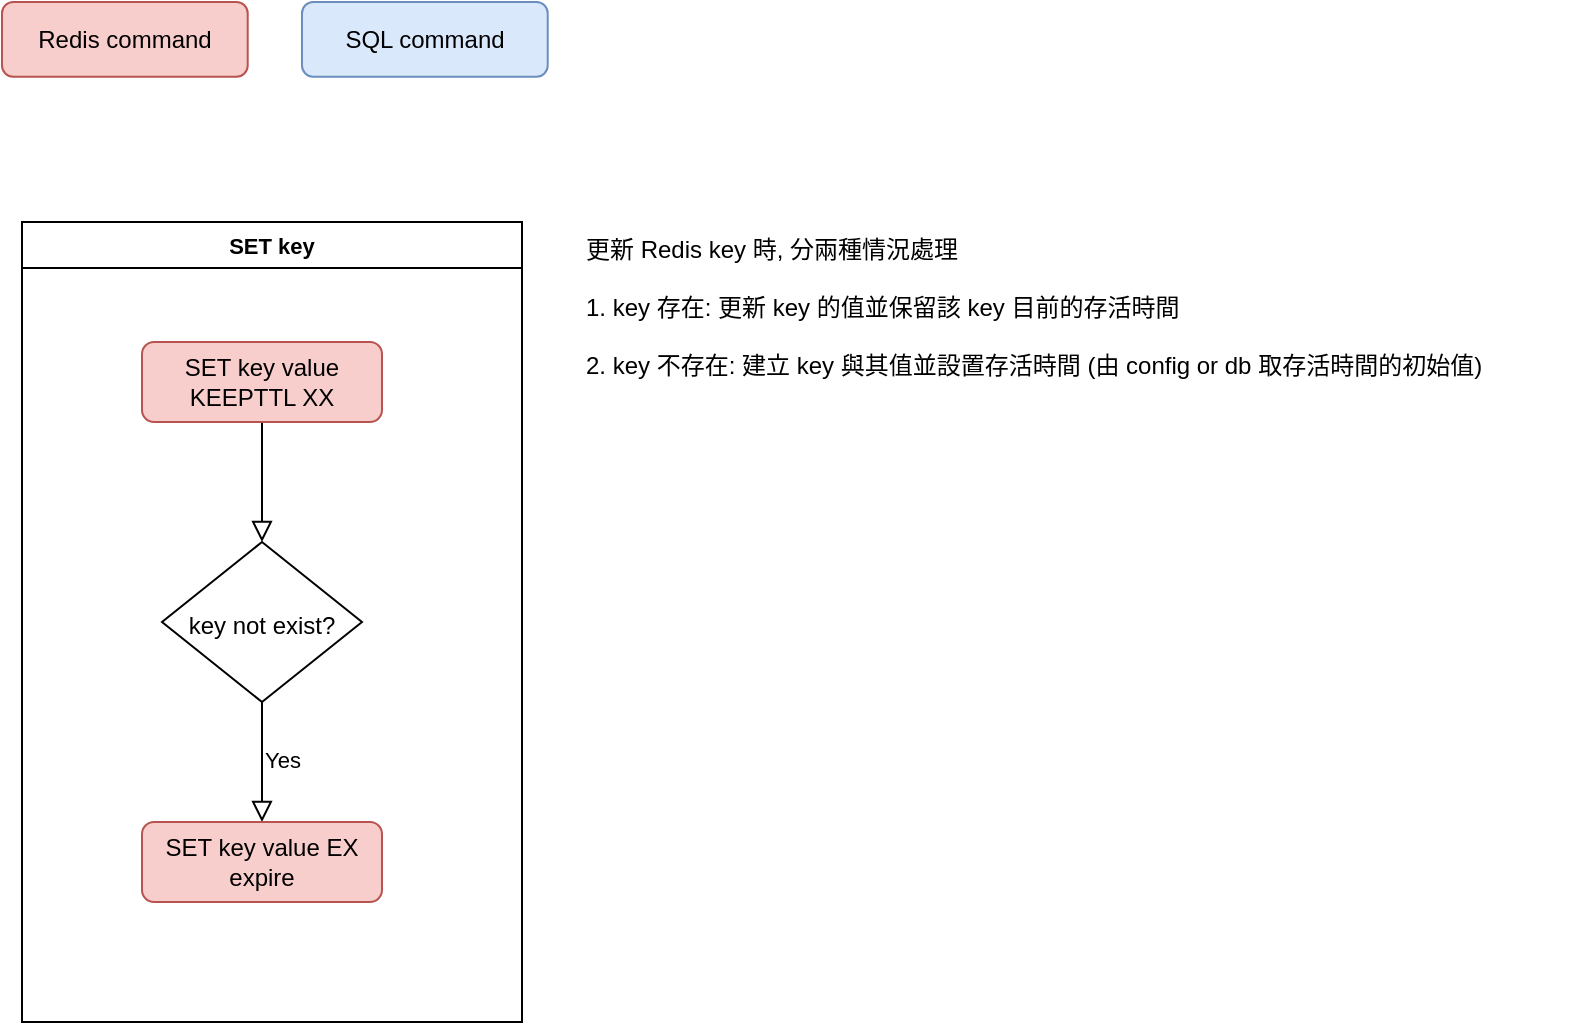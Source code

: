 <mxfile version="22.1.5" type="device" pages="4">
  <diagram id="C5RBs43oDa-KdzZeNtuy" name="SET key">
    <mxGraphModel dx="1674" dy="800" grid="1" gridSize="10" guides="1" tooltips="1" connect="1" arrows="1" fold="1" page="1" pageScale="1" pageWidth="827" pageHeight="1169" math="0" shadow="0">
      <root>
        <mxCell id="WIyWlLk6GJQsqaUBKTNV-0" />
        <mxCell id="WIyWlLk6GJQsqaUBKTNV-1" parent="WIyWlLk6GJQsqaUBKTNV-0" />
        <mxCell id="NfqmnB7G-hZRdipbrKuz-27" value="SET key" style="swimlane;whiteSpace=wrap;html=1;fontFamily=Helvetica;fontSize=11;fontColor=default;" parent="WIyWlLk6GJQsqaUBKTNV-1" vertex="1">
          <mxGeometry x="60" y="150" width="250" height="400" as="geometry" />
        </mxCell>
        <mxCell id="JA8VL27QsJqAFY8B6OJc-2" value="" style="edgeStyle=orthogonalEdgeStyle;shape=connector;rounded=0;orthogonalLoop=1;jettySize=auto;html=1;shadow=0;labelBackgroundColor=none;strokeColor=default;strokeWidth=1;align=center;verticalAlign=middle;fontFamily=Helvetica;fontSize=11;fontColor=default;endArrow=block;endFill=0;endSize=8;" parent="NfqmnB7G-hZRdipbrKuz-27" source="WIyWlLk6GJQsqaUBKTNV-6" target="JA8VL27QsJqAFY8B6OJc-0" edge="1">
          <mxGeometry relative="1" as="geometry">
            <Array as="points">
              <mxPoint x="120" y="270" />
              <mxPoint x="120" y="270" />
            </Array>
          </mxGeometry>
        </mxCell>
        <mxCell id="JA8VL27QsJqAFY8B6OJc-3" value="Yes" style="edgeLabel;html=1;align=center;verticalAlign=middle;resizable=0;points=[];fontSize=11;fontFamily=Helvetica;fontColor=default;" parent="JA8VL27QsJqAFY8B6OJc-2" vertex="1" connectable="0">
          <mxGeometry x="-0.033" relative="1" as="geometry">
            <mxPoint x="10" as="offset" />
          </mxGeometry>
        </mxCell>
        <mxCell id="WIyWlLk6GJQsqaUBKTNV-6" value="key not exist?" style="rhombus;whiteSpace=wrap;html=1;shadow=0;fontFamily=Helvetica;fontSize=12;align=center;strokeWidth=1;spacing=6;spacingTop=3;" parent="NfqmnB7G-hZRdipbrKuz-27" vertex="1">
          <mxGeometry x="70" y="160" width="100" height="80" as="geometry" />
        </mxCell>
        <mxCell id="JA8VL27QsJqAFY8B6OJc-1" value="" style="edgeStyle=orthogonalEdgeStyle;shape=connector;rounded=0;orthogonalLoop=1;jettySize=auto;html=1;shadow=0;labelBackgroundColor=none;strokeColor=default;strokeWidth=1;align=center;verticalAlign=middle;fontFamily=Helvetica;fontSize=11;fontColor=default;endArrow=block;endFill=0;endSize=8;" parent="NfqmnB7G-hZRdipbrKuz-27" source="NfqmnB7G-hZRdipbrKuz-10" target="WIyWlLk6GJQsqaUBKTNV-6" edge="1">
          <mxGeometry relative="1" as="geometry" />
        </mxCell>
        <mxCell id="NfqmnB7G-hZRdipbrKuz-10" value="SET key value KEEPTTL XX" style="rounded=1;whiteSpace=wrap;html=1;fontSize=12;glass=0;strokeWidth=1;shadow=0;fillColor=#f8cecc;strokeColor=#b85450;" parent="NfqmnB7G-hZRdipbrKuz-27" vertex="1">
          <mxGeometry x="60" y="60" width="120" height="40" as="geometry" />
        </mxCell>
        <mxCell id="JA8VL27QsJqAFY8B6OJc-0" value="SET key value EX expire" style="rounded=1;whiteSpace=wrap;html=1;fontSize=12;glass=0;strokeWidth=1;shadow=0;fillColor=#f8cecc;strokeColor=#b85450;" parent="NfqmnB7G-hZRdipbrKuz-27" vertex="1">
          <mxGeometry x="60" y="300" width="120" height="40" as="geometry" />
        </mxCell>
        <mxCell id="NfqmnB7G-hZRdipbrKuz-73" value="Redis command" style="rounded=1;whiteSpace=wrap;html=1;fontSize=12;glass=0;strokeWidth=1;shadow=0;fillColor=#f8cecc;strokeColor=#b85450;" parent="WIyWlLk6GJQsqaUBKTNV-1" vertex="1">
          <mxGeometry x="50.0" y="40.0" width="122.857" height="37.377" as="geometry" />
        </mxCell>
        <mxCell id="NfqmnB7G-hZRdipbrKuz-75" value="SQL command" style="rounded=1;whiteSpace=wrap;html=1;fontSize=12;glass=0;strokeWidth=1;shadow=0;fillColor=#dae8fc;strokeColor=#6c8ebf;" parent="WIyWlLk6GJQsqaUBKTNV-1" vertex="1">
          <mxGeometry x="200.0" y="40.0" width="122.857" height="37.377" as="geometry" />
        </mxCell>
        <mxCell id="JA8VL27QsJqAFY8B6OJc-5" value="更新 Redis key 時, 分兩種情況處理&lt;br style=&quot;font-size: 12px;&quot;&gt;&lt;br style=&quot;font-size: 12px;&quot;&gt;1. key 存在: 更新 key 的值並保留該 key 目前的存活時間&lt;br style=&quot;font-size: 12px;&quot;&gt;&lt;br style=&quot;font-size: 12px;&quot;&gt;2. key 不存在: 建立 key 與其值並設置存活時間 (由 config or db 取存活時間的初始值)" style="text;html=1;strokeColor=none;fillColor=none;align=left;verticalAlign=top;whiteSpace=wrap;rounded=0;fontSize=12;fontFamily=Helvetica;fontColor=default;" parent="WIyWlLk6GJQsqaUBKTNV-1" vertex="1">
          <mxGeometry x="340" y="150" width="500" height="390" as="geometry" />
        </mxCell>
      </root>
    </mxGraphModel>
  </diagram>
  <diagram name="GET key" id="aaAStJ7nH7R5s7mXr_QC">
    <mxGraphModel dx="1674" dy="800" grid="1" gridSize="10" guides="1" tooltips="1" connect="1" arrows="1" fold="1" page="1" pageScale="1" pageWidth="827" pageHeight="1169" math="0" shadow="0">
      <root>
        <mxCell id="DCQyVKpBITfdYSF6sSMA-0" />
        <mxCell id="DCQyVKpBITfdYSF6sSMA-1" parent="DCQyVKpBITfdYSF6sSMA-0" />
        <mxCell id="DCQyVKpBITfdYSF6sSMA-9" value="" style="group" parent="DCQyVKpBITfdYSF6sSMA-1" vertex="1" connectable="0">
          <mxGeometry x="50" y="150" width="430" height="570" as="geometry" />
        </mxCell>
        <mxCell id="DCQyVKpBITfdYSF6sSMA-10" value="GET key" style="rounded=1;whiteSpace=wrap;html=1;fontSize=12;glass=0;strokeWidth=1;shadow=0;fillColor=#f8cecc;strokeColor=#b85450;" parent="DCQyVKpBITfdYSF6sSMA-9" vertex="1">
          <mxGeometry x="51.19" y="65.41" width="122.857" height="37.377" as="geometry" />
        </mxCell>
        <mxCell id="DCQyVKpBITfdYSF6sSMA-11" value="key exist" style="rhombus;whiteSpace=wrap;html=1;shadow=0;fontFamily=Helvetica;fontSize=12;align=center;strokeWidth=1;spacing=6;spacingTop=3;" parent="DCQyVKpBITfdYSF6sSMA-9" vertex="1">
          <mxGeometry x="61.429" y="158.852" width="102.381" height="74.754" as="geometry" />
        </mxCell>
        <mxCell id="DCQyVKpBITfdYSF6sSMA-12" value="" style="edgeStyle=orthogonalEdgeStyle;shape=connector;rounded=0;orthogonalLoop=1;jettySize=auto;html=1;shadow=0;labelBackgroundColor=none;strokeColor=default;strokeWidth=1;align=center;verticalAlign=middle;fontFamily=Helvetica;fontSize=11;fontColor=default;endArrow=block;endFill=0;endSize=8;" parent="DCQyVKpBITfdYSF6sSMA-9" source="DCQyVKpBITfdYSF6sSMA-10" target="DCQyVKpBITfdYSF6sSMA-11" edge="1">
          <mxGeometry relative="1" as="geometry" />
        </mxCell>
        <mxCell id="DCQyVKpBITfdYSF6sSMA-13" value="" style="edgeStyle=orthogonalEdgeStyle;shape=connector;rounded=0;orthogonalLoop=1;jettySize=auto;html=1;shadow=0;labelBackgroundColor=none;strokeColor=default;strokeWidth=1;align=center;verticalAlign=middle;fontFamily=Helvetica;fontSize=11;fontColor=default;endArrow=block;endFill=0;endSize=8;" parent="DCQyVKpBITfdYSF6sSMA-9" source="DCQyVKpBITfdYSF6sSMA-11" target="DCQyVKpBITfdYSF6sSMA-24" edge="1">
          <mxGeometry relative="1" as="geometry" />
        </mxCell>
        <mxCell id="DCQyVKpBITfdYSF6sSMA-14" value="Yes" style="edgeLabel;html=1;align=center;verticalAlign=middle;resizable=0;points=[];fontSize=11;fontFamily=Helvetica;fontColor=default;" parent="DCQyVKpBITfdYSF6sSMA-13" vertex="1" connectable="0">
          <mxGeometry x="-0.2" y="1" relative="1" as="geometry">
            <mxPoint x="9" as="offset" />
          </mxGeometry>
        </mxCell>
        <mxCell id="DCQyVKpBITfdYSF6sSMA-15" value="Dynamic query" style="rounded=1;whiteSpace=wrap;html=1;fontSize=12;glass=0;strokeWidth=1;shadow=0;" parent="DCQyVKpBITfdYSF6sSMA-9" vertex="1">
          <mxGeometry x="245.714" y="177.541" width="122.857" height="37.377" as="geometry" />
        </mxCell>
        <mxCell id="DCQyVKpBITfdYSF6sSMA-16" value="" style="edgeStyle=orthogonalEdgeStyle;shape=connector;rounded=0;orthogonalLoop=1;jettySize=auto;html=1;shadow=0;labelBackgroundColor=none;strokeColor=default;strokeWidth=1;align=center;verticalAlign=middle;fontFamily=Helvetica;fontSize=11;fontColor=default;endArrow=block;endFill=0;endSize=8;" parent="DCQyVKpBITfdYSF6sSMA-9" source="DCQyVKpBITfdYSF6sSMA-11" target="DCQyVKpBITfdYSF6sSMA-15" edge="1">
          <mxGeometry relative="1" as="geometry" />
        </mxCell>
        <mxCell id="DCQyVKpBITfdYSF6sSMA-17" value="No" style="edgeLabel;html=1;align=center;verticalAlign=middle;resizable=0;points=[];fontSize=11;fontFamily=Helvetica;fontColor=default;" parent="DCQyVKpBITfdYSF6sSMA-16" vertex="1" connectable="0">
          <mxGeometry x="-0.15" y="-1" relative="1" as="geometry">
            <mxPoint y="-11" as="offset" />
          </mxGeometry>
        </mxCell>
        <mxCell id="DCQyVKpBITfdYSF6sSMA-18" value="" style="edgeStyle=orthogonalEdgeStyle;shape=connector;rounded=0;orthogonalLoop=1;jettySize=auto;html=1;shadow=0;labelBackgroundColor=none;strokeColor=default;strokeWidth=1;align=center;verticalAlign=middle;fontFamily=Helvetica;fontSize=11;fontColor=default;endArrow=block;endFill=0;endSize=8;" parent="DCQyVKpBITfdYSF6sSMA-9" source="DCQyVKpBITfdYSF6sSMA-15" target="DCQyVKpBITfdYSF6sSMA-25" edge="1">
          <mxGeometry relative="1" as="geometry" />
        </mxCell>
        <mxCell id="DCQyVKpBITfdYSF6sSMA-19" value="Get key" style="swimlane;whiteSpace=wrap;html=1;fontFamily=Helvetica;fontSize=11;fontColor=default;" parent="DCQyVKpBITfdYSF6sSMA-9" vertex="1">
          <mxGeometry y="9.344" width="430.0" height="560.656" as="geometry" />
        </mxCell>
        <mxCell id="DCQyVKpBITfdYSF6sSMA-20" style="edgeStyle=orthogonalEdgeStyle;shape=connector;rounded=0;orthogonalLoop=1;jettySize=auto;html=1;exitX=0.5;exitY=1;exitDx=0;exitDy=0;entryX=1;entryY=0.5;entryDx=0;entryDy=0;shadow=0;labelBackgroundColor=none;strokeColor=default;strokeWidth=1;align=center;verticalAlign=middle;fontFamily=Helvetica;fontSize=11;fontColor=default;endArrow=block;endFill=0;endSize=8;" parent="DCQyVKpBITfdYSF6sSMA-19" source="DCQyVKpBITfdYSF6sSMA-21" target="DCQyVKpBITfdYSF6sSMA-22" edge="1">
          <mxGeometry relative="1" as="geometry" />
        </mxCell>
        <mxCell id="DCQyVKpBITfdYSF6sSMA-21" value="&lt;div&gt;UPDATE value_items&lt;/div&gt;&lt;div&gt;SET enabled = true&lt;/div&gt;&lt;div&gt;WHERE index_code = key;&lt;/div&gt;" style="rounded=1;whiteSpace=wrap;html=1;fontSize=12;glass=0;strokeWidth=1;shadow=0;fillColor=#dae8fc;strokeColor=#6c8ebf;" parent="DCQyVKpBITfdYSF6sSMA-19" vertex="1">
          <mxGeometry x="225.238" y="336.393" width="163.81" height="84.098" as="geometry" />
        </mxCell>
        <mxCell id="DCQyVKpBITfdYSF6sSMA-22" value="return value" style="rounded=1;whiteSpace=wrap;html=1;fontSize=12;glass=0;strokeWidth=1;shadow=0;" parent="DCQyVKpBITfdYSF6sSMA-19" vertex="1">
          <mxGeometry x="51.19" y="429.836" width="122.857" height="37.377" as="geometry" />
        </mxCell>
        <mxCell id="DCQyVKpBITfdYSF6sSMA-23" value="" style="edgeStyle=orthogonalEdgeStyle;shape=connector;rounded=0;orthogonalLoop=1;jettySize=auto;html=1;shadow=0;labelBackgroundColor=none;strokeColor=default;strokeWidth=1;align=center;verticalAlign=middle;fontFamily=Helvetica;fontSize=11;fontColor=default;endArrow=block;endFill=0;endSize=8;" parent="DCQyVKpBITfdYSF6sSMA-19" source="DCQyVKpBITfdYSF6sSMA-24" target="DCQyVKpBITfdYSF6sSMA-22" edge="1">
          <mxGeometry relative="1" as="geometry" />
        </mxCell>
        <mxCell id="DCQyVKpBITfdYSF6sSMA-24" value="EXPIRE key expire" style="rounded=1;whiteSpace=wrap;html=1;fontSize=12;glass=0;strokeWidth=1;shadow=0;fillColor=#f8cecc;strokeColor=#b85450;" parent="DCQyVKpBITfdYSF6sSMA-19" vertex="1">
          <mxGeometry x="51.19" y="308.361" width="122.857" height="37.377" as="geometry" />
        </mxCell>
        <mxCell id="DCQyVKpBITfdYSF6sSMA-25" value="SET key value EX expire" style="rounded=1;whiteSpace=wrap;html=1;fontSize=12;glass=0;strokeWidth=1;shadow=0;fillColor=#f8cecc;strokeColor=#b85450;" parent="DCQyVKpBITfdYSF6sSMA-19" vertex="1">
          <mxGeometry x="245.714" y="252.295" width="122.857" height="37.377" as="geometry" />
        </mxCell>
        <mxCell id="DCQyVKpBITfdYSF6sSMA-26" value="" style="edgeStyle=orthogonalEdgeStyle;shape=connector;rounded=0;orthogonalLoop=1;jettySize=auto;html=1;shadow=0;labelBackgroundColor=none;strokeColor=default;strokeWidth=1;align=center;verticalAlign=middle;fontFamily=Helvetica;fontSize=11;fontColor=default;endArrow=block;endFill=0;endSize=8;" parent="DCQyVKpBITfdYSF6sSMA-19" source="DCQyVKpBITfdYSF6sSMA-25" target="DCQyVKpBITfdYSF6sSMA-21" edge="1">
          <mxGeometry relative="1" as="geometry" />
        </mxCell>
        <mxCell id="DCQyVKpBITfdYSF6sSMA-43" value="Redis command" style="rounded=1;whiteSpace=wrap;html=1;fontSize=12;glass=0;strokeWidth=1;shadow=0;fillColor=#f8cecc;strokeColor=#b85450;" parent="DCQyVKpBITfdYSF6sSMA-1" vertex="1">
          <mxGeometry x="50.0" y="40.0" width="122.857" height="37.377" as="geometry" />
        </mxCell>
        <mxCell id="DCQyVKpBITfdYSF6sSMA-44" value="SQL command" style="rounded=1;whiteSpace=wrap;html=1;fontSize=12;glass=0;strokeWidth=1;shadow=0;fillColor=#dae8fc;strokeColor=#6c8ebf;" parent="DCQyVKpBITfdYSF6sSMA-1" vertex="1">
          <mxGeometry x="200.0" y="40.0" width="122.857" height="37.377" as="geometry" />
        </mxCell>
        <mxCell id="KODcV8QDNPRFl_h3SmE5-0" value="取 Redis key 的值得時候, 分兩種情況處理&lt;br style=&quot;font-size: 12px;&quot;&gt;&lt;br style=&quot;font-size: 12px;&quot;&gt;1. key 存在: 初始化該 key 的存活時間, 後返回該 key 的值&lt;br style=&quot;font-size: 12px;&quot;&gt;&lt;br style=&quot;font-size: 12px;&quot;&gt;2. key 不存在: &lt;br style=&quot;font-size: 12px;&quot;&gt;&lt;br style=&quot;font-size: 12px;&quot;&gt;&lt;span style=&quot;white-space: pre; font-size: 12px;&quot;&gt;&#x9;&lt;/span&gt;a. 調用動態查詢方法從 db 得到值&lt;br style=&quot;font-size: 12px;&quot;&gt;&lt;br style=&quot;font-size: 12px;&quot;&gt;&lt;span style=&quot;white-space: pre; font-size: 12px;&quot;&gt;&#x9;&lt;/span&gt;b. 使用查詢用的 key 與 a. 得到的值在 Redis 建立該 key 與其 value&lt;br style=&quot;font-size: 12px;&quot;&gt;&lt;br style=&quot;font-size: 12px;&quot;&gt;&lt;span style=&quot;white-space: pre; font-size: 12px;&quot;&gt;&#x9;&lt;/span&gt;c. 將 db item_value table 中該對應該 key 資料的屬性 enabled 改為 true&lt;br style=&quot;font-size: 12px;&quot;&gt;" style="text;html=1;strokeColor=none;fillColor=none;align=left;verticalAlign=top;whiteSpace=wrap;rounded=0;fontSize=12;fontFamily=Helvetica;fontColor=default;" parent="DCQyVKpBITfdYSF6sSMA-1" vertex="1">
          <mxGeometry x="510" y="160" width="436" height="390" as="geometry" />
        </mxCell>
      </root>
    </mxGraphModel>
  </diagram>
  <diagram name="Schedule a check for the TTL of all Redis keys" id="I4ATaCpfpbWClsSPL8tg">
    <mxGraphModel dx="1674" dy="800" grid="1" gridSize="10" guides="1" tooltips="1" connect="1" arrows="1" fold="1" page="1" pageScale="1" pageWidth="827" pageHeight="1169" math="0" shadow="0">
      <root>
        <mxCell id="s_r8WVftLLBg0mzxRU9f-0" />
        <mxCell id="s_r8WVftLLBg0mzxRU9f-1" parent="s_r8WVftLLBg0mzxRU9f-0" />
        <mxCell id="s_r8WVftLLBg0mzxRU9f-27" value="Schedule a check for the TTL of all Redis keys" style="swimlane;fontFamily=Helvetica;fontSize=11;fontColor=default;direction=east;" parent="s_r8WVftLLBg0mzxRU9f-1" vertex="1">
          <mxGeometry x="50" y="150" width="700" height="790" as="geometry" />
        </mxCell>
        <mxCell id="s_r8WVftLLBg0mzxRU9f-28" value="KEYS *" style="rounded=1;whiteSpace=wrap;html=1;fontSize=12;glass=0;strokeWidth=1;shadow=0;fillColor=#f8cecc;strokeColor=#b85450;" parent="s_r8WVftLLBg0mzxRU9f-27" vertex="1">
          <mxGeometry x="58.57" y="200.0" width="122.857" height="37.377" as="geometry" />
        </mxCell>
        <mxCell id="Txy0XxfagIeFc_8PJq9i-0" value="" style="edgeStyle=orthogonalEdgeStyle;rounded=0;orthogonalLoop=1;jettySize=auto;html=1;" parent="s_r8WVftLLBg0mzxRU9f-27" source="s_r8WVftLLBg0mzxRU9f-29" target="3wdquN2yePalOWxkkqWY-22" edge="1">
          <mxGeometry relative="1" as="geometry" />
        </mxCell>
        <mxCell id="s_r8WVftLLBg0mzxRU9f-29" value="Start" style="strokeWidth=1;shape=mxgraph.flowchart.terminator;fontFamily=Helvetica;fontSize=11;fontColor=default;whiteSpace=wrap;html=1;" parent="s_r8WVftLLBg0mzxRU9f-27" vertex="1">
          <mxGeometry x="280.47" y="190" width="100" height="56.81" as="geometry" />
        </mxCell>
        <mxCell id="s_r8WVftLLBg0mzxRU9f-30" value="" style="edgeStyle=orthogonalEdgeStyle;shape=connector;rounded=0;orthogonalLoop=1;jettySize=auto;html=1;shadow=0;labelBackgroundColor=none;strokeColor=default;strokeWidth=1;align=center;verticalAlign=middle;fontFamily=Helvetica;fontSize=11;fontColor=default;endArrow=block;endFill=0;endSize=8;" parent="s_r8WVftLLBg0mzxRU9f-27" source="s_r8WVftLLBg0mzxRU9f-28" target="s_r8WVftLLBg0mzxRU9f-29" edge="1">
          <mxGeometry relative="1" as="geometry" />
        </mxCell>
        <mxCell id="s_r8WVftLLBg0mzxRU9f-31" value="loop key" style="edgeLabel;html=1;align=center;verticalAlign=middle;resizable=0;points=[];fontSize=11;fontFamily=Helvetica;fontColor=default;" parent="s_r8WVftLLBg0mzxRU9f-30" vertex="1" connectable="0">
          <mxGeometry x="0.036" relative="1" as="geometry">
            <mxPoint x="-4" y="-8" as="offset" />
          </mxGeometry>
        </mxCell>
        <mxCell id="s_r8WVftLLBg0mzxRU9f-41" value="End" style="strokeWidth=1;shape=mxgraph.flowchart.terminator;fontFamily=Helvetica;fontSize=11;fontColor=default;whiteSpace=wrap;html=1;" parent="s_r8WVftLLBg0mzxRU9f-27" vertex="1">
          <mxGeometry x="280.47" y="612.91" width="100" height="56.81" as="geometry" />
        </mxCell>
        <mxCell id="3wdquN2yePalOWxkkqWY-21" value="" style="edgeStyle=orthogonalEdgeStyle;shape=connector;rounded=0;orthogonalLoop=1;jettySize=auto;html=1;shadow=0;labelBackgroundColor=none;strokeColor=default;strokeWidth=1;align=center;verticalAlign=middle;fontFamily=Helvetica;fontSize=11;fontColor=default;endArrow=block;endFill=0;endSize=8;" parent="s_r8WVftLLBg0mzxRU9f-27" source="3wdquN2yePalOWxkkqWY-0" target="s_r8WVftLLBg0mzxRU9f-28" edge="1">
          <mxGeometry relative="1" as="geometry" />
        </mxCell>
        <mxCell id="3wdquN2yePalOWxkkqWY-0" value="SELECT index_code&lt;br&gt;FROM value_items&lt;br&gt;WHERE enable = false;&lt;br&gt;(db enabled keys)" style="rounded=1;whiteSpace=wrap;html=1;fontSize=12;glass=0;strokeWidth=1;shadow=0;fillColor=#dae8fc;strokeColor=#6c8ebf;" parent="s_r8WVftLLBg0mzxRU9f-27" vertex="1">
          <mxGeometry x="38.568" y="59.998" width="163.81" height="84.098" as="geometry" />
        </mxCell>
        <mxCell id="Txy0XxfagIeFc_8PJq9i-1" value="" style="edgeStyle=orthogonalEdgeStyle;rounded=0;orthogonalLoop=1;jettySize=auto;html=1;" parent="s_r8WVftLLBg0mzxRU9f-27" source="3wdquN2yePalOWxkkqWY-22" target="3wdquN2yePalOWxkkqWY-25" edge="1">
          <mxGeometry relative="1" as="geometry" />
        </mxCell>
        <mxCell id="Txy0XxfagIeFc_8PJq9i-3" value="No" style="edgeLabel;html=1;align=center;verticalAlign=middle;resizable=0;points=[];" parent="Txy0XxfagIeFc_8PJq9i-1" vertex="1" connectable="0">
          <mxGeometry x="-0.024" y="-1" relative="1" as="geometry">
            <mxPoint x="11" as="offset" />
          </mxGeometry>
        </mxCell>
        <mxCell id="Txy0XxfagIeFc_8PJq9i-4" value="" style="edgeStyle=orthogonalEdgeStyle;rounded=0;orthogonalLoop=1;jettySize=auto;html=1;" parent="s_r8WVftLLBg0mzxRU9f-27" source="3wdquN2yePalOWxkkqWY-22" target="3wdquN2yePalOWxkkqWY-29" edge="1">
          <mxGeometry relative="1" as="geometry" />
        </mxCell>
        <mxCell id="Txy0XxfagIeFc_8PJq9i-5" value="Yes" style="edgeLabel;html=1;align=center;verticalAlign=middle;resizable=0;points=[];" parent="Txy0XxfagIeFc_8PJq9i-4" vertex="1" connectable="0">
          <mxGeometry x="-0.041" y="-1" relative="1" as="geometry">
            <mxPoint y="-10" as="offset" />
          </mxGeometry>
        </mxCell>
        <mxCell id="3wdquN2yePalOWxkkqWY-22" value="in db enabled keys?" style="rhombus;whiteSpace=wrap;html=1;shadow=0;fontFamily=Helvetica;fontSize=12;align=center;strokeWidth=1;spacing=6;spacingTop=6;" parent="s_r8WVftLLBg0mzxRU9f-27" vertex="1">
          <mxGeometry x="279.279" y="300.002" width="102.381" height="74.754" as="geometry" />
        </mxCell>
        <mxCell id="3wdquN2yePalOWxkkqWY-25" value="DEL key" style="rounded=1;whiteSpace=wrap;html=1;fontSize=12;glass=0;strokeWidth=1;shadow=0;fillColor=#f8cecc;strokeColor=#b85450;" parent="s_r8WVftLLBg0mzxRU9f-27" vertex="1">
          <mxGeometry x="269.04" y="474.03" width="122.857" height="37.377" as="geometry" />
        </mxCell>
        <mxCell id="3wdquN2yePalOWxkkqWY-29" value="TTL key" style="rounded=1;whiteSpace=wrap;html=1;fontSize=12;glass=0;strokeWidth=1;shadow=0;fillColor=#f8cecc;strokeColor=#b85450;" parent="s_r8WVftLLBg0mzxRU9f-27" vertex="1">
          <mxGeometry x="500.47" y="319.27" width="122.857" height="37.377" as="geometry" />
        </mxCell>
        <mxCell id="3wdquN2yePalOWxkkqWY-30" value="expired?" style="rhombus;whiteSpace=wrap;html=1;shadow=0;fontFamily=Helvetica;fontSize=12;align=center;strokeWidth=1;spacing=6;spacingTop=3;" parent="s_r8WVftLLBg0mzxRU9f-27" vertex="1">
          <mxGeometry x="510.709" y="399.272" width="102.381" height="74.754" as="geometry" />
        </mxCell>
        <mxCell id="3wdquN2yePalOWxkkqWY-31" value="" style="edgeStyle=orthogonalEdgeStyle;shape=connector;rounded=0;orthogonalLoop=1;jettySize=auto;html=1;shadow=0;labelBackgroundColor=none;strokeColor=default;strokeWidth=1;align=center;verticalAlign=middle;fontFamily=Helvetica;fontSize=11;fontColor=default;endArrow=block;endFill=0;endSize=8;" parent="s_r8WVftLLBg0mzxRU9f-27" source="3wdquN2yePalOWxkkqWY-29" target="3wdquN2yePalOWxkkqWY-30" edge="1">
          <mxGeometry relative="1" as="geometry" />
        </mxCell>
        <mxCell id="3wdquN2yePalOWxkkqWY-32" value="DEL key" style="rounded=1;whiteSpace=wrap;html=1;fontSize=12;glass=0;strokeWidth=1;shadow=0;fillColor=#f8cecc;strokeColor=#b85450;" parent="s_r8WVftLLBg0mzxRU9f-27" vertex="1">
          <mxGeometry x="500.47" y="519.27" width="122.857" height="37.377" as="geometry" />
        </mxCell>
        <mxCell id="3wdquN2yePalOWxkkqWY-33" value="" style="edgeStyle=orthogonalEdgeStyle;shape=connector;rounded=0;orthogonalLoop=1;jettySize=auto;html=1;shadow=0;labelBackgroundColor=none;strokeColor=default;strokeWidth=1;align=center;verticalAlign=middle;fontFamily=Helvetica;fontSize=11;fontColor=default;endArrow=block;endFill=0;endSize=8;" parent="s_r8WVftLLBg0mzxRU9f-27" source="3wdquN2yePalOWxkkqWY-30" target="3wdquN2yePalOWxkkqWY-32" edge="1">
          <mxGeometry relative="1" as="geometry" />
        </mxCell>
        <mxCell id="3wdquN2yePalOWxkkqWY-34" value="Yes" style="edgeLabel;html=1;align=center;verticalAlign=middle;resizable=0;points=[];fontSize=11;fontFamily=Helvetica;fontColor=default;" parent="3wdquN2yePalOWxkkqWY-33" vertex="1" connectable="0">
          <mxGeometry x="-0.061" y="-2" relative="1" as="geometry">
            <mxPoint x="12" y="-4" as="offset" />
          </mxGeometry>
        </mxCell>
        <mxCell id="Txy0XxfagIeFc_8PJq9i-7" value="" style="edgeStyle=orthogonalEdgeStyle;rounded=0;orthogonalLoop=1;jettySize=auto;html=1;" parent="s_r8WVftLLBg0mzxRU9f-27" source="3wdquN2yePalOWxkkqWY-35" target="s_r8WVftLLBg0mzxRU9f-41" edge="1">
          <mxGeometry relative="1" as="geometry" />
        </mxCell>
        <mxCell id="3wdquN2yePalOWxkkqWY-35" value="&lt;div&gt;UPDATE value_items&lt;/div&gt;&lt;div&gt;SET enabled = false&lt;/div&gt;&lt;div&gt;WHERE index_code = key;&lt;/div&gt;" style="rounded=1;whiteSpace=wrap;html=1;fontSize=12;glass=0;strokeWidth=1;shadow=0;fillColor=#dae8fc;strokeColor=#6c8ebf;" parent="s_r8WVftLLBg0mzxRU9f-27" vertex="1">
          <mxGeometry x="479.998" y="599.268" width="163.81" height="84.098" as="geometry" />
        </mxCell>
        <mxCell id="3wdquN2yePalOWxkkqWY-36" value="" style="edgeStyle=orthogonalEdgeStyle;shape=connector;rounded=0;orthogonalLoop=1;jettySize=auto;html=1;shadow=0;labelBackgroundColor=none;strokeColor=default;strokeWidth=1;align=center;verticalAlign=middle;fontFamily=Helvetica;fontSize=11;fontColor=default;endArrow=block;endFill=0;endSize=8;" parent="s_r8WVftLLBg0mzxRU9f-27" source="3wdquN2yePalOWxkkqWY-32" target="3wdquN2yePalOWxkkqWY-35" edge="1">
          <mxGeometry relative="1" as="geometry" />
        </mxCell>
        <mxCell id="Txy0XxfagIeFc_8PJq9i-2" style="edgeStyle=orthogonalEdgeStyle;rounded=0;orthogonalLoop=1;jettySize=auto;html=1;exitX=0.5;exitY=1;exitDx=0;exitDy=0;entryX=0.5;entryY=0;entryDx=0;entryDy=0;entryPerimeter=0;" parent="s_r8WVftLLBg0mzxRU9f-27" source="3wdquN2yePalOWxkkqWY-25" target="s_r8WVftLLBg0mzxRU9f-41" edge="1">
          <mxGeometry relative="1" as="geometry" />
        </mxCell>
        <mxCell id="Txy0XxfagIeFc_8PJq9i-6" style="edgeStyle=orthogonalEdgeStyle;rounded=0;orthogonalLoop=1;jettySize=auto;html=1;exitX=0;exitY=0.5;exitDx=0;exitDy=0;entryX=1;entryY=0.5;entryDx=0;entryDy=0;entryPerimeter=0;" parent="s_r8WVftLLBg0mzxRU9f-27" source="3wdquN2yePalOWxkkqWY-30" target="s_r8WVftLLBg0mzxRU9f-41" edge="1">
          <mxGeometry relative="1" as="geometry" />
        </mxCell>
        <mxCell id="Txy0XxfagIeFc_8PJq9i-8" value="No" style="edgeLabel;html=1;align=center;verticalAlign=middle;resizable=0;points=[];" parent="Txy0XxfagIeFc_8PJq9i-6" vertex="1" connectable="0">
          <mxGeometry x="-0.772" relative="1" as="geometry">
            <mxPoint x="6" y="-8" as="offset" />
          </mxGeometry>
        </mxCell>
        <mxCell id="s_r8WVftLLBg0mzxRU9f-43" value="Redis command" style="rounded=1;whiteSpace=wrap;html=1;fontSize=12;glass=0;strokeWidth=1;shadow=0;fillColor=#f8cecc;strokeColor=#b85450;" parent="s_r8WVftLLBg0mzxRU9f-1" vertex="1">
          <mxGeometry x="50.0" y="40.0" width="122.857" height="37.377" as="geometry" />
        </mxCell>
        <mxCell id="s_r8WVftLLBg0mzxRU9f-44" value="SQL command" style="rounded=1;whiteSpace=wrap;html=1;fontSize=12;glass=0;strokeWidth=1;shadow=0;fillColor=#dae8fc;strokeColor=#6c8ebf;" parent="s_r8WVftLLBg0mzxRU9f-1" vertex="1">
          <mxGeometry x="200.0" y="40.0" width="122.857" height="37.377" as="geometry" />
        </mxCell>
        <mxCell id="-0Ogtw8Z4NhiAjBkiv93-0" value="排程檢查 Redis 中的所有 keys 以下兩點&lt;br&gt;&lt;br style=&quot;font-size: 12px;&quot;&gt;1. 查詢 DB table value_items 中是此 key 是否存在且啟用, 若無則將此 key 從 Redis 中刪除&lt;br style=&quot;font-size: 12px;&quot;&gt;&lt;br style=&quot;font-size: 12px;&quot;&gt;2. 當 1. pass 時, 檢查該 key 是否過期, 若過期則從 Redis 中刪除此 key, 並將 DB table value_items 中此 key 的狀態改為停用&lt;br&gt;" style="text;html=1;strokeColor=none;fillColor=none;align=left;verticalAlign=top;whiteSpace=wrap;rounded=0;fontSize=12;fontFamily=Helvetica;fontColor=default;" parent="s_r8WVftLLBg0mzxRU9f-1" vertex="1">
          <mxGeometry x="770" y="150" width="436" height="390" as="geometry" />
        </mxCell>
      </root>
    </mxGraphModel>
  </diagram>
  <diagram name="Update expire config" id="7EgyHnLtFoAq8f9xbcuo">
    <mxGraphModel dx="1014" dy="784" grid="1" gridSize="10" guides="1" tooltips="1" connect="1" arrows="1" fold="1" page="1" pageScale="1" pageWidth="827" pageHeight="1169" math="0" shadow="0">
      <root>
        <mxCell id="_l5nAZnNAD7W_C0DtWzh-0" />
        <mxCell id="_l5nAZnNAD7W_C0DtWzh-1" parent="_l5nAZnNAD7W_C0DtWzh-0" />
        <mxCell id="_l5nAZnNAD7W_C0DtWzh-43" value="Redis command" style="rounded=1;whiteSpace=wrap;html=1;fontSize=12;glass=0;strokeWidth=1;shadow=0;fillColor=#f8cecc;strokeColor=#b85450;" parent="_l5nAZnNAD7W_C0DtWzh-1" vertex="1">
          <mxGeometry x="50.0" y="40.0" width="122.857" height="37.377" as="geometry" />
        </mxCell>
        <mxCell id="_l5nAZnNAD7W_C0DtWzh-44" value="SQL command" style="rounded=1;whiteSpace=wrap;html=1;fontSize=12;glass=0;strokeWidth=1;shadow=0;fillColor=#dae8fc;strokeColor=#6c8ebf;" parent="_l5nAZnNAD7W_C0DtWzh-1" vertex="1">
          <mxGeometry x="200.0" y="40.0" width="122.857" height="37.377" as="geometry" />
        </mxCell>
        <mxCell id="s-DkSXsj8XYh92IEbch5-14" value="" style="group" vertex="1" connectable="0" parent="_l5nAZnNAD7W_C0DtWzh-1">
          <mxGeometry x="40" y="270" width="408.57" height="342.62" as="geometry" />
        </mxCell>
        <mxCell id="s-DkSXsj8XYh92IEbch5-0" value="KEYS *" style="rounded=1;whiteSpace=wrap;html=1;fontSize=12;glass=0;strokeWidth=1;shadow=0;fillColor=#f8cecc;strokeColor=#b85450;" vertex="1" parent="s-DkSXsj8XYh92IEbch5-14">
          <mxGeometry x="38.57" y="52.34" width="122.857" height="37.377" as="geometry" />
        </mxCell>
        <mxCell id="s-DkSXsj8XYh92IEbch5-2" value="Start" style="strokeWidth=1;shape=mxgraph.flowchart.terminator;fontFamily=Helvetica;fontSize=11;fontColor=default;whiteSpace=wrap;html=1;" vertex="1" parent="s-DkSXsj8XYh92IEbch5-14">
          <mxGeometry x="250.47" y="42.62" width="100" height="56.81" as="geometry" />
        </mxCell>
        <mxCell id="s-DkSXsj8XYh92IEbch5-3" value="" style="edgeStyle=orthogonalEdgeStyle;shape=connector;rounded=0;orthogonalLoop=1;jettySize=auto;html=1;shadow=0;labelBackgroundColor=none;strokeColor=default;strokeWidth=1;align=center;verticalAlign=middle;fontFamily=Helvetica;fontSize=11;fontColor=default;endArrow=block;endFill=0;endSize=8;" edge="1" parent="s-DkSXsj8XYh92IEbch5-14" source="s-DkSXsj8XYh92IEbch5-0" target="s-DkSXsj8XYh92IEbch5-2">
          <mxGeometry relative="1" as="geometry" />
        </mxCell>
        <mxCell id="s-DkSXsj8XYh92IEbch5-4" value="loop key" style="edgeLabel;html=1;align=center;verticalAlign=middle;resizable=0;points=[];fontSize=11;fontFamily=Helvetica;fontColor=default;" vertex="1" connectable="0" parent="s-DkSXsj8XYh92IEbch5-3">
          <mxGeometry x="0.036" relative="1" as="geometry">
            <mxPoint x="-4" y="-8" as="offset" />
          </mxGeometry>
        </mxCell>
        <mxCell id="s-DkSXsj8XYh92IEbch5-5" value="End" style="strokeWidth=1;shape=mxgraph.flowchart.terminator;fontFamily=Helvetica;fontSize=11;fontColor=default;whiteSpace=wrap;html=1;" vertex="1" parent="s-DkSXsj8XYh92IEbch5-14">
          <mxGeometry x="250.47" y="252.62" width="100" height="56.81" as="geometry" />
        </mxCell>
        <mxCell id="s-DkSXsj8XYh92IEbch5-10" value="EXPIRE key expire" style="rounded=1;whiteSpace=wrap;html=1;fontSize=12;glass=0;strokeWidth=1;shadow=0;fillColor=#f8cecc;strokeColor=#b85450;" vertex="1" parent="s-DkSXsj8XYh92IEbch5-14">
          <mxGeometry x="239.04" y="162.62" width="122.857" height="37.377" as="geometry" />
        </mxCell>
        <mxCell id="s-DkSXsj8XYh92IEbch5-12" value="" style="edgeStyle=orthogonalEdgeStyle;rounded=0;orthogonalLoop=1;jettySize=auto;html=1;" edge="1" parent="s-DkSXsj8XYh92IEbch5-14" source="s-DkSXsj8XYh92IEbch5-2" target="s-DkSXsj8XYh92IEbch5-10">
          <mxGeometry relative="1" as="geometry" />
        </mxCell>
        <mxCell id="s-DkSXsj8XYh92IEbch5-11" style="edgeStyle=orthogonalEdgeStyle;rounded=0;orthogonalLoop=1;jettySize=auto;html=1;exitX=0.5;exitY=1;exitDx=0;exitDy=0;entryX=0.5;entryY=0;entryDx=0;entryDy=0;entryPerimeter=0;" edge="1" parent="s-DkSXsj8XYh92IEbch5-14" source="s-DkSXsj8XYh92IEbch5-10" target="s-DkSXsj8XYh92IEbch5-5">
          <mxGeometry relative="1" as="geometry" />
        </mxCell>
        <mxCell id="s-DkSXsj8XYh92IEbch5-13" value="Update TTL for all Redis keys" style="swimlane;whiteSpace=wrap;html=1;" vertex="1" parent="s-DkSXsj8XYh92IEbch5-14">
          <mxGeometry width="408.57" height="342.62" as="geometry" />
        </mxCell>
        <mxCell id="s-DkSXsj8XYh92IEbch5-17" style="edgeStyle=orthogonalEdgeStyle;rounded=0;orthogonalLoop=1;jettySize=auto;html=1;exitX=0.5;exitY=1;exitDx=0;exitDy=0;entryX=0.5;entryY=0;entryDx=0;entryDy=0;" edge="1" parent="_l5nAZnNAD7W_C0DtWzh-1" source="s-DkSXsj8XYh92IEbch5-16" target="s-DkSXsj8XYh92IEbch5-13">
          <mxGeometry relative="1" as="geometry" />
        </mxCell>
        <mxCell id="s-DkSXsj8XYh92IEbch5-16" value="expire config changed" style="shape=parallelogram;perimeter=parallelogramPerimeter;whiteSpace=wrap;html=1;fixedSize=1;" vertex="1" parent="_l5nAZnNAD7W_C0DtWzh-1">
          <mxGeometry x="166.43" y="130" width="155.71" height="60" as="geometry" />
        </mxCell>
        <mxCell id="ZxAn3a5aI-J9f7dibmst-0" value="當生存時間的設定值被變更時, 更新所有 Redis key 的生存時間" style="text;html=1;strokeColor=none;fillColor=none;align=left;verticalAlign=top;whiteSpace=wrap;rounded=0;fontSize=12;fontFamily=Helvetica;fontColor=default;" vertex="1" parent="_l5nAZnNAD7W_C0DtWzh-1">
          <mxGeometry x="480" y="130" width="436" height="390" as="geometry" />
        </mxCell>
      </root>
    </mxGraphModel>
  </diagram>
</mxfile>
